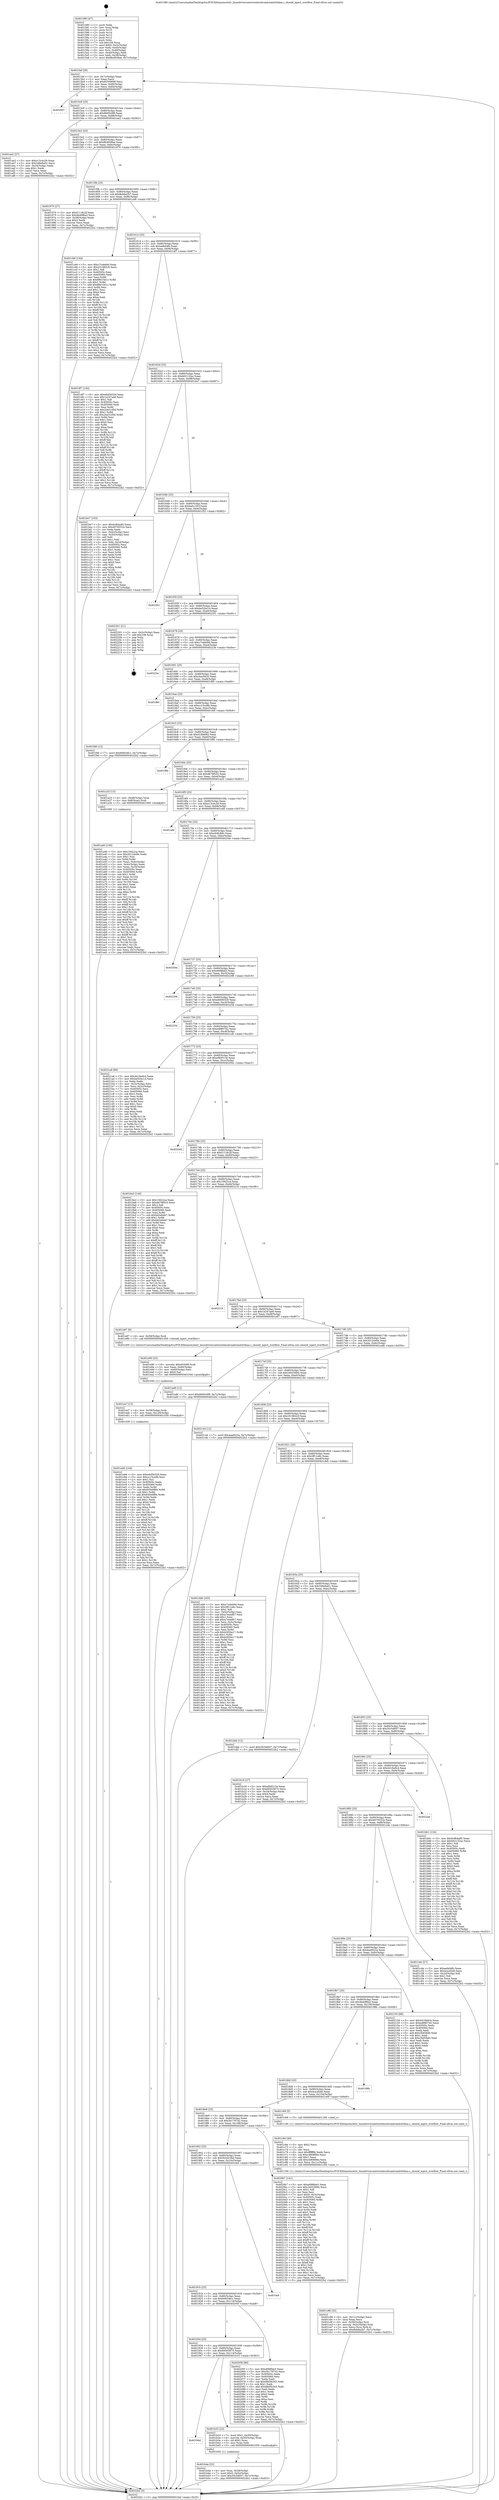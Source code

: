 digraph "0x401580" {
  label = "0x401580 (/mnt/c/Users/mathe/Desktop/tcc/POCII/binaries/extr_linuxdriversnetwirelessbroadcomb43dma.c_should_inject_overflow_Final-ollvm.out::main(0))"
  labelloc = "t"
  node[shape=record]

  Entry [label="",width=0.3,height=0.3,shape=circle,fillcolor=black,style=filled]
  "0x4015af" [label="{
     0x4015af [26]\l
     | [instrs]\l
     &nbsp;&nbsp;0x4015af \<+3\>: mov -0x7c(%rbp),%eax\l
     &nbsp;&nbsp;0x4015b2 \<+2\>: mov %eax,%ecx\l
     &nbsp;&nbsp;0x4015b4 \<+6\>: sub $0x8250909f,%ecx\l
     &nbsp;&nbsp;0x4015ba \<+3\>: mov %eax,-0x80(%rbp)\l
     &nbsp;&nbsp;0x4015bd \<+6\>: mov %ecx,-0x84(%rbp)\l
     &nbsp;&nbsp;0x4015c3 \<+6\>: je 0000000000402007 \<main+0xa87\>\l
  }"]
  "0x402007" [label="{
     0x402007\l
  }", style=dashed]
  "0x4015c9" [label="{
     0x4015c9 [25]\l
     | [instrs]\l
     &nbsp;&nbsp;0x4015c9 \<+5\>: jmp 00000000004015ce \<main+0x4e\>\l
     &nbsp;&nbsp;0x4015ce \<+3\>: mov -0x80(%rbp),%eax\l
     &nbsp;&nbsp;0x4015d1 \<+5\>: sub $0x8600c0f9,%eax\l
     &nbsp;&nbsp;0x4015d6 \<+6\>: mov %eax,-0x88(%rbp)\l
     &nbsp;&nbsp;0x4015dc \<+6\>: je 0000000000401ae2 \<main+0x562\>\l
  }"]
  Exit [label="",width=0.3,height=0.3,shape=circle,fillcolor=black,style=filled,peripheries=2]
  "0x401ae2" [label="{
     0x401ae2 [27]\l
     | [instrs]\l
     &nbsp;&nbsp;0x401ae2 \<+5\>: mov $0xe13c4c29,%eax\l
     &nbsp;&nbsp;0x401ae7 \<+5\>: mov $0x348e8a01,%ecx\l
     &nbsp;&nbsp;0x401aec \<+3\>: mov -0x34(%rbp),%edx\l
     &nbsp;&nbsp;0x401aef \<+3\>: cmp $0x1,%edx\l
     &nbsp;&nbsp;0x401af2 \<+3\>: cmovl %ecx,%eax\l
     &nbsp;&nbsp;0x401af5 \<+3\>: mov %eax,-0x7c(%rbp)\l
     &nbsp;&nbsp;0x401af8 \<+5\>: jmp 00000000004022b2 \<main+0xd32\>\l
  }"]
  "0x4015e2" [label="{
     0x4015e2 [25]\l
     | [instrs]\l
     &nbsp;&nbsp;0x4015e2 \<+5\>: jmp 00000000004015e7 \<main+0x67\>\l
     &nbsp;&nbsp;0x4015e7 \<+3\>: mov -0x80(%rbp),%eax\l
     &nbsp;&nbsp;0x4015ea \<+5\>: sub $0x8b4938ae,%eax\l
     &nbsp;&nbsp;0x4015ef \<+6\>: mov %eax,-0x8c(%rbp)\l
     &nbsp;&nbsp;0x4015f5 \<+6\>: je 0000000000401970 \<main+0x3f0\>\l
  }"]
  "0x401eb6" [label="{
     0x401eb6 [144]\l
     | [instrs]\l
     &nbsp;&nbsp;0x401eb6 \<+5\>: mov $0xe6d56329,%eax\l
     &nbsp;&nbsp;0x401ebb \<+5\>: mov $0xcc15ca9b,%esi\l
     &nbsp;&nbsp;0x401ec0 \<+2\>: mov $0x1,%cl\l
     &nbsp;&nbsp;0x401ec2 \<+7\>: mov 0x40505c,%edx\l
     &nbsp;&nbsp;0x401ec9 \<+8\>: mov 0x405060,%r8d\l
     &nbsp;&nbsp;0x401ed1 \<+3\>: mov %edx,%r9d\l
     &nbsp;&nbsp;0x401ed4 \<+7\>: sub $0x645e9f84,%r9d\l
     &nbsp;&nbsp;0x401edb \<+4\>: sub $0x1,%r9d\l
     &nbsp;&nbsp;0x401edf \<+7\>: add $0x645e9f84,%r9d\l
     &nbsp;&nbsp;0x401ee6 \<+4\>: imul %r9d,%edx\l
     &nbsp;&nbsp;0x401eea \<+3\>: and $0x1,%edx\l
     &nbsp;&nbsp;0x401eed \<+3\>: cmp $0x0,%edx\l
     &nbsp;&nbsp;0x401ef0 \<+4\>: sete %r10b\l
     &nbsp;&nbsp;0x401ef4 \<+4\>: cmp $0xa,%r8d\l
     &nbsp;&nbsp;0x401ef8 \<+4\>: setl %r11b\l
     &nbsp;&nbsp;0x401efc \<+3\>: mov %r10b,%bl\l
     &nbsp;&nbsp;0x401eff \<+3\>: xor $0xff,%bl\l
     &nbsp;&nbsp;0x401f02 \<+3\>: mov %r11b,%r14b\l
     &nbsp;&nbsp;0x401f05 \<+4\>: xor $0xff,%r14b\l
     &nbsp;&nbsp;0x401f09 \<+3\>: xor $0x0,%cl\l
     &nbsp;&nbsp;0x401f0c \<+3\>: mov %bl,%r15b\l
     &nbsp;&nbsp;0x401f0f \<+4\>: and $0x0,%r15b\l
     &nbsp;&nbsp;0x401f13 \<+3\>: and %cl,%r10b\l
     &nbsp;&nbsp;0x401f16 \<+3\>: mov %r14b,%r12b\l
     &nbsp;&nbsp;0x401f19 \<+4\>: and $0x0,%r12b\l
     &nbsp;&nbsp;0x401f1d \<+3\>: and %cl,%r11b\l
     &nbsp;&nbsp;0x401f20 \<+3\>: or %r10b,%r15b\l
     &nbsp;&nbsp;0x401f23 \<+3\>: or %r11b,%r12b\l
     &nbsp;&nbsp;0x401f26 \<+3\>: xor %r12b,%r15b\l
     &nbsp;&nbsp;0x401f29 \<+3\>: or %r14b,%bl\l
     &nbsp;&nbsp;0x401f2c \<+3\>: xor $0xff,%bl\l
     &nbsp;&nbsp;0x401f2f \<+3\>: or $0x0,%cl\l
     &nbsp;&nbsp;0x401f32 \<+2\>: and %cl,%bl\l
     &nbsp;&nbsp;0x401f34 \<+3\>: or %bl,%r15b\l
     &nbsp;&nbsp;0x401f37 \<+4\>: test $0x1,%r15b\l
     &nbsp;&nbsp;0x401f3b \<+3\>: cmovne %esi,%eax\l
     &nbsp;&nbsp;0x401f3e \<+3\>: mov %eax,-0x7c(%rbp)\l
     &nbsp;&nbsp;0x401f41 \<+5\>: jmp 00000000004022b2 \<main+0xd32\>\l
  }"]
  "0x401970" [label="{
     0x401970 [27]\l
     | [instrs]\l
     &nbsp;&nbsp;0x401970 \<+5\>: mov $0xf1118c2f,%eax\l
     &nbsp;&nbsp;0x401975 \<+5\>: mov $0x4b49f6a3,%ecx\l
     &nbsp;&nbsp;0x40197a \<+3\>: mov -0x38(%rbp),%edx\l
     &nbsp;&nbsp;0x40197d \<+3\>: cmp $0x2,%edx\l
     &nbsp;&nbsp;0x401980 \<+3\>: cmovne %ecx,%eax\l
     &nbsp;&nbsp;0x401983 \<+3\>: mov %eax,-0x7c(%rbp)\l
     &nbsp;&nbsp;0x401986 \<+5\>: jmp 00000000004022b2 \<main+0xd32\>\l
  }"]
  "0x4015fb" [label="{
     0x4015fb [25]\l
     | [instrs]\l
     &nbsp;&nbsp;0x4015fb \<+5\>: jmp 0000000000401600 \<main+0x80\>\l
     &nbsp;&nbsp;0x401600 \<+3\>: mov -0x80(%rbp),%eax\l
     &nbsp;&nbsp;0x401603 \<+5\>: sub $0x8eb8a2b7,%eax\l
     &nbsp;&nbsp;0x401608 \<+6\>: mov %eax,-0x90(%rbp)\l
     &nbsp;&nbsp;0x40160e \<+6\>: je 0000000000401cb6 \<main+0x736\>\l
  }"]
  "0x4022b2" [label="{
     0x4022b2 [5]\l
     | [instrs]\l
     &nbsp;&nbsp;0x4022b2 \<+5\>: jmp 00000000004015af \<main+0x2f\>\l
  }"]
  "0x401580" [label="{
     0x401580 [47]\l
     | [instrs]\l
     &nbsp;&nbsp;0x401580 \<+1\>: push %rbp\l
     &nbsp;&nbsp;0x401581 \<+3\>: mov %rsp,%rbp\l
     &nbsp;&nbsp;0x401584 \<+2\>: push %r15\l
     &nbsp;&nbsp;0x401586 \<+2\>: push %r14\l
     &nbsp;&nbsp;0x401588 \<+2\>: push %r13\l
     &nbsp;&nbsp;0x40158a \<+2\>: push %r12\l
     &nbsp;&nbsp;0x40158c \<+1\>: push %rbx\l
     &nbsp;&nbsp;0x40158d \<+7\>: sub $0x108,%rsp\l
     &nbsp;&nbsp;0x401594 \<+7\>: movl $0x0,-0x3c(%rbp)\l
     &nbsp;&nbsp;0x40159b \<+3\>: mov %edi,-0x40(%rbp)\l
     &nbsp;&nbsp;0x40159e \<+4\>: mov %rsi,-0x48(%rbp)\l
     &nbsp;&nbsp;0x4015a2 \<+3\>: mov -0x40(%rbp),%edi\l
     &nbsp;&nbsp;0x4015a5 \<+3\>: mov %edi,-0x38(%rbp)\l
     &nbsp;&nbsp;0x4015a8 \<+7\>: movl $0x8b4938ae,-0x7c(%rbp)\l
  }"]
  "0x401ea7" [label="{
     0x401ea7 [15]\l
     | [instrs]\l
     &nbsp;&nbsp;0x401ea7 \<+4\>: mov -0x58(%rbp),%rdi\l
     &nbsp;&nbsp;0x401eab \<+6\>: mov %eax,-0x120(%rbp)\l
     &nbsp;&nbsp;0x401eb1 \<+5\>: call 0000000000401030 \<free@plt\>\l
     | [calls]\l
     &nbsp;&nbsp;0x401030 \{1\} (unknown)\l
  }"]
  "0x401cb6" [label="{
     0x401cb6 [144]\l
     | [instrs]\l
     &nbsp;&nbsp;0x401cb6 \<+5\>: mov $0xc7cdeb9d,%eax\l
     &nbsp;&nbsp;0x401cbb \<+5\>: mov $0x251982c0,%ecx\l
     &nbsp;&nbsp;0x401cc0 \<+2\>: mov $0x1,%dl\l
     &nbsp;&nbsp;0x401cc2 \<+7\>: mov 0x40505c,%esi\l
     &nbsp;&nbsp;0x401cc9 \<+7\>: mov 0x405060,%edi\l
     &nbsp;&nbsp;0x401cd0 \<+3\>: mov %esi,%r8d\l
     &nbsp;&nbsp;0x401cd3 \<+7\>: sub $0x88e10e1c,%r8d\l
     &nbsp;&nbsp;0x401cda \<+4\>: sub $0x1,%r8d\l
     &nbsp;&nbsp;0x401cde \<+7\>: add $0x88e10e1c,%r8d\l
     &nbsp;&nbsp;0x401ce5 \<+4\>: imul %r8d,%esi\l
     &nbsp;&nbsp;0x401ce9 \<+3\>: and $0x1,%esi\l
     &nbsp;&nbsp;0x401cec \<+3\>: cmp $0x0,%esi\l
     &nbsp;&nbsp;0x401cef \<+4\>: sete %r9b\l
     &nbsp;&nbsp;0x401cf3 \<+3\>: cmp $0xa,%edi\l
     &nbsp;&nbsp;0x401cf6 \<+4\>: setl %r10b\l
     &nbsp;&nbsp;0x401cfa \<+3\>: mov %r9b,%r11b\l
     &nbsp;&nbsp;0x401cfd \<+4\>: xor $0xff,%r11b\l
     &nbsp;&nbsp;0x401d01 \<+3\>: mov %r10b,%bl\l
     &nbsp;&nbsp;0x401d04 \<+3\>: xor $0xff,%bl\l
     &nbsp;&nbsp;0x401d07 \<+3\>: xor $0x0,%dl\l
     &nbsp;&nbsp;0x401d0a \<+3\>: mov %r11b,%r14b\l
     &nbsp;&nbsp;0x401d0d \<+4\>: and $0x0,%r14b\l
     &nbsp;&nbsp;0x401d11 \<+3\>: and %dl,%r9b\l
     &nbsp;&nbsp;0x401d14 \<+3\>: mov %bl,%r15b\l
     &nbsp;&nbsp;0x401d17 \<+4\>: and $0x0,%r15b\l
     &nbsp;&nbsp;0x401d1b \<+3\>: and %dl,%r10b\l
     &nbsp;&nbsp;0x401d1e \<+3\>: or %r9b,%r14b\l
     &nbsp;&nbsp;0x401d21 \<+3\>: or %r10b,%r15b\l
     &nbsp;&nbsp;0x401d24 \<+3\>: xor %r15b,%r14b\l
     &nbsp;&nbsp;0x401d27 \<+3\>: or %bl,%r11b\l
     &nbsp;&nbsp;0x401d2a \<+4\>: xor $0xff,%r11b\l
     &nbsp;&nbsp;0x401d2e \<+3\>: or $0x0,%dl\l
     &nbsp;&nbsp;0x401d31 \<+3\>: and %dl,%r11b\l
     &nbsp;&nbsp;0x401d34 \<+3\>: or %r11b,%r14b\l
     &nbsp;&nbsp;0x401d37 \<+4\>: test $0x1,%r14b\l
     &nbsp;&nbsp;0x401d3b \<+3\>: cmovne %ecx,%eax\l
     &nbsp;&nbsp;0x401d3e \<+3\>: mov %eax,-0x7c(%rbp)\l
     &nbsp;&nbsp;0x401d41 \<+5\>: jmp 00000000004022b2 \<main+0xd32\>\l
  }"]
  "0x401614" [label="{
     0x401614 [25]\l
     | [instrs]\l
     &nbsp;&nbsp;0x401614 \<+5\>: jmp 0000000000401619 \<main+0x99\>\l
     &nbsp;&nbsp;0x401619 \<+3\>: mov -0x80(%rbp),%eax\l
     &nbsp;&nbsp;0x40161c \<+5\>: sub $0xaefe0dfc,%eax\l
     &nbsp;&nbsp;0x401621 \<+6\>: mov %eax,-0x94(%rbp)\l
     &nbsp;&nbsp;0x401627 \<+6\>: je 0000000000401df7 \<main+0x877\>\l
  }"]
  "0x401e90" [label="{
     0x401e90 [23]\l
     | [instrs]\l
     &nbsp;&nbsp;0x401e90 \<+10\>: movabs $0x4030d6,%rdi\l
     &nbsp;&nbsp;0x401e9a \<+3\>: mov %eax,-0x60(%rbp)\l
     &nbsp;&nbsp;0x401e9d \<+3\>: mov -0x60(%rbp),%esi\l
     &nbsp;&nbsp;0x401ea0 \<+2\>: mov $0x0,%al\l
     &nbsp;&nbsp;0x401ea2 \<+5\>: call 0000000000401040 \<printf@plt\>\l
     | [calls]\l
     &nbsp;&nbsp;0x401040 \{1\} (unknown)\l
  }"]
  "0x401df7" [label="{
     0x401df7 [144]\l
     | [instrs]\l
     &nbsp;&nbsp;0x401df7 \<+5\>: mov $0xe6d56329,%eax\l
     &nbsp;&nbsp;0x401dfc \<+5\>: mov $0x1a247ae8,%ecx\l
     &nbsp;&nbsp;0x401e01 \<+2\>: mov $0x1,%dl\l
     &nbsp;&nbsp;0x401e03 \<+7\>: mov 0x40505c,%esi\l
     &nbsp;&nbsp;0x401e0a \<+7\>: mov 0x405060,%edi\l
     &nbsp;&nbsp;0x401e11 \<+3\>: mov %esi,%r8d\l
     &nbsp;&nbsp;0x401e14 \<+7\>: sub $0x2ea31d5d,%r8d\l
     &nbsp;&nbsp;0x401e1b \<+4\>: sub $0x1,%r8d\l
     &nbsp;&nbsp;0x401e1f \<+7\>: add $0x2ea31d5d,%r8d\l
     &nbsp;&nbsp;0x401e26 \<+4\>: imul %r8d,%esi\l
     &nbsp;&nbsp;0x401e2a \<+3\>: and $0x1,%esi\l
     &nbsp;&nbsp;0x401e2d \<+3\>: cmp $0x0,%esi\l
     &nbsp;&nbsp;0x401e30 \<+4\>: sete %r9b\l
     &nbsp;&nbsp;0x401e34 \<+3\>: cmp $0xa,%edi\l
     &nbsp;&nbsp;0x401e37 \<+4\>: setl %r10b\l
     &nbsp;&nbsp;0x401e3b \<+3\>: mov %r9b,%r11b\l
     &nbsp;&nbsp;0x401e3e \<+4\>: xor $0xff,%r11b\l
     &nbsp;&nbsp;0x401e42 \<+3\>: mov %r10b,%bl\l
     &nbsp;&nbsp;0x401e45 \<+3\>: xor $0xff,%bl\l
     &nbsp;&nbsp;0x401e48 \<+3\>: xor $0x1,%dl\l
     &nbsp;&nbsp;0x401e4b \<+3\>: mov %r11b,%r14b\l
     &nbsp;&nbsp;0x401e4e \<+4\>: and $0xff,%r14b\l
     &nbsp;&nbsp;0x401e52 \<+3\>: and %dl,%r9b\l
     &nbsp;&nbsp;0x401e55 \<+3\>: mov %bl,%r15b\l
     &nbsp;&nbsp;0x401e58 \<+4\>: and $0xff,%r15b\l
     &nbsp;&nbsp;0x401e5c \<+3\>: and %dl,%r10b\l
     &nbsp;&nbsp;0x401e5f \<+3\>: or %r9b,%r14b\l
     &nbsp;&nbsp;0x401e62 \<+3\>: or %r10b,%r15b\l
     &nbsp;&nbsp;0x401e65 \<+3\>: xor %r15b,%r14b\l
     &nbsp;&nbsp;0x401e68 \<+3\>: or %bl,%r11b\l
     &nbsp;&nbsp;0x401e6b \<+4\>: xor $0xff,%r11b\l
     &nbsp;&nbsp;0x401e6f \<+3\>: or $0x1,%dl\l
     &nbsp;&nbsp;0x401e72 \<+3\>: and %dl,%r11b\l
     &nbsp;&nbsp;0x401e75 \<+3\>: or %r11b,%r14b\l
     &nbsp;&nbsp;0x401e78 \<+4\>: test $0x1,%r14b\l
     &nbsp;&nbsp;0x401e7c \<+3\>: cmovne %ecx,%eax\l
     &nbsp;&nbsp;0x401e7f \<+3\>: mov %eax,-0x7c(%rbp)\l
     &nbsp;&nbsp;0x401e82 \<+5\>: jmp 00000000004022b2 \<main+0xd32\>\l
  }"]
  "0x40162d" [label="{
     0x40162d [25]\l
     | [instrs]\l
     &nbsp;&nbsp;0x40162d \<+5\>: jmp 0000000000401632 \<main+0xb2\>\l
     &nbsp;&nbsp;0x401632 \<+3\>: mov -0x80(%rbp),%eax\l
     &nbsp;&nbsp;0x401635 \<+5\>: sub $0xb62132ac,%eax\l
     &nbsp;&nbsp;0x40163a \<+6\>: mov %eax,-0x98(%rbp)\l
     &nbsp;&nbsp;0x401640 \<+6\>: je 0000000000401be7 \<main+0x667\>\l
  }"]
  "0x401c96" [label="{
     0x401c96 [32]\l
     | [instrs]\l
     &nbsp;&nbsp;0x401c96 \<+6\>: mov -0x11c(%rbp),%ecx\l
     &nbsp;&nbsp;0x401c9c \<+3\>: imul %eax,%ecx\l
     &nbsp;&nbsp;0x401c9f \<+4\>: mov -0x58(%rbp),%rsi\l
     &nbsp;&nbsp;0x401ca3 \<+4\>: movslq -0x5c(%rbp),%rdi\l
     &nbsp;&nbsp;0x401ca7 \<+3\>: mov %ecx,(%rsi,%rdi,4)\l
     &nbsp;&nbsp;0x401caa \<+7\>: movl $0x8eb8a2b7,-0x7c(%rbp)\l
     &nbsp;&nbsp;0x401cb1 \<+5\>: jmp 00000000004022b2 \<main+0xd32\>\l
  }"]
  "0x401be7" [label="{
     0x401be7 [103]\l
     | [instrs]\l
     &nbsp;&nbsp;0x401be7 \<+5\>: mov $0x6cf64a85,%eax\l
     &nbsp;&nbsp;0x401bec \<+5\>: mov $0x4670031b,%ecx\l
     &nbsp;&nbsp;0x401bf1 \<+2\>: xor %edx,%edx\l
     &nbsp;&nbsp;0x401bf3 \<+3\>: mov -0x5c(%rbp),%esi\l
     &nbsp;&nbsp;0x401bf6 \<+3\>: cmp -0x50(%rbp),%esi\l
     &nbsp;&nbsp;0x401bf9 \<+4\>: setl %dil\l
     &nbsp;&nbsp;0x401bfd \<+4\>: and $0x1,%dil\l
     &nbsp;&nbsp;0x401c01 \<+4\>: mov %dil,-0x2d(%rbp)\l
     &nbsp;&nbsp;0x401c05 \<+7\>: mov 0x40505c,%esi\l
     &nbsp;&nbsp;0x401c0c \<+8\>: mov 0x405060,%r8d\l
     &nbsp;&nbsp;0x401c14 \<+3\>: sub $0x1,%edx\l
     &nbsp;&nbsp;0x401c17 \<+3\>: mov %esi,%r9d\l
     &nbsp;&nbsp;0x401c1a \<+3\>: add %edx,%r9d\l
     &nbsp;&nbsp;0x401c1d \<+4\>: imul %r9d,%esi\l
     &nbsp;&nbsp;0x401c21 \<+3\>: and $0x1,%esi\l
     &nbsp;&nbsp;0x401c24 \<+3\>: cmp $0x0,%esi\l
     &nbsp;&nbsp;0x401c27 \<+4\>: sete %dil\l
     &nbsp;&nbsp;0x401c2b \<+4\>: cmp $0xa,%r8d\l
     &nbsp;&nbsp;0x401c2f \<+4\>: setl %r10b\l
     &nbsp;&nbsp;0x401c33 \<+3\>: mov %dil,%r11b\l
     &nbsp;&nbsp;0x401c36 \<+3\>: and %r10b,%r11b\l
     &nbsp;&nbsp;0x401c39 \<+3\>: xor %r10b,%dil\l
     &nbsp;&nbsp;0x401c3c \<+3\>: or %dil,%r11b\l
     &nbsp;&nbsp;0x401c3f \<+4\>: test $0x1,%r11b\l
     &nbsp;&nbsp;0x401c43 \<+3\>: cmovne %ecx,%eax\l
     &nbsp;&nbsp;0x401c46 \<+3\>: mov %eax,-0x7c(%rbp)\l
     &nbsp;&nbsp;0x401c49 \<+5\>: jmp 00000000004022b2 \<main+0xd32\>\l
  }"]
  "0x401646" [label="{
     0x401646 [25]\l
     | [instrs]\l
     &nbsp;&nbsp;0x401646 \<+5\>: jmp 000000000040164b \<main+0xcb\>\l
     &nbsp;&nbsp;0x40164b \<+3\>: mov -0x80(%rbp),%eax\l
     &nbsp;&nbsp;0x40164e \<+5\>: sub $0xba0c191f,%eax\l
     &nbsp;&nbsp;0x401653 \<+6\>: mov %eax,-0x9c(%rbp)\l
     &nbsp;&nbsp;0x401659 \<+6\>: je 0000000000401f52 \<main+0x9d2\>\l
  }"]
  "0x401c6e" [label="{
     0x401c6e [40]\l
     | [instrs]\l
     &nbsp;&nbsp;0x401c6e \<+5\>: mov $0x2,%ecx\l
     &nbsp;&nbsp;0x401c73 \<+1\>: cltd\l
     &nbsp;&nbsp;0x401c74 \<+2\>: idiv %ecx\l
     &nbsp;&nbsp;0x401c76 \<+6\>: imul $0xfffffffe,%edx,%ecx\l
     &nbsp;&nbsp;0x401c7c \<+6\>: sub $0xc480866e,%ecx\l
     &nbsp;&nbsp;0x401c82 \<+3\>: add $0x1,%ecx\l
     &nbsp;&nbsp;0x401c85 \<+6\>: add $0xc480866e,%ecx\l
     &nbsp;&nbsp;0x401c8b \<+6\>: mov %ecx,-0x11c(%rbp)\l
     &nbsp;&nbsp;0x401c91 \<+5\>: call 0000000000401160 \<next_i\>\l
     | [calls]\l
     &nbsp;&nbsp;0x401160 \{1\} (/mnt/c/Users/mathe/Desktop/tcc/POCII/binaries/extr_linuxdriversnetwirelessbroadcomb43dma.c_should_inject_overflow_Final-ollvm.out::next_i)\l
  }"]
  "0x401f52" [label="{
     0x401f52\l
  }", style=dashed]
  "0x40165f" [label="{
     0x40165f [25]\l
     | [instrs]\l
     &nbsp;&nbsp;0x40165f \<+5\>: jmp 0000000000401664 \<main+0xe4\>\l
     &nbsp;&nbsp;0x401664 \<+3\>: mov -0x80(%rbp),%eax\l
     &nbsp;&nbsp;0x401667 \<+5\>: sub $0xbe52bc14,%eax\l
     &nbsp;&nbsp;0x40166c \<+6\>: mov %eax,-0xa0(%rbp)\l
     &nbsp;&nbsp;0x401672 \<+6\>: je 0000000000402201 \<main+0xc81\>\l
  }"]
  "0x401b4a" [label="{
     0x401b4a [23]\l
     | [instrs]\l
     &nbsp;&nbsp;0x401b4a \<+4\>: mov %rax,-0x58(%rbp)\l
     &nbsp;&nbsp;0x401b4e \<+7\>: movl $0x0,-0x5c(%rbp)\l
     &nbsp;&nbsp;0x401b55 \<+7\>: movl $0x35c5d007,-0x7c(%rbp)\l
     &nbsp;&nbsp;0x401b5c \<+5\>: jmp 00000000004022b2 \<main+0xd32\>\l
  }"]
  "0x402201" [label="{
     0x402201 [21]\l
     | [instrs]\l
     &nbsp;&nbsp;0x402201 \<+3\>: mov -0x2c(%rbp),%eax\l
     &nbsp;&nbsp;0x402204 \<+7\>: add $0x108,%rsp\l
     &nbsp;&nbsp;0x40220b \<+1\>: pop %rbx\l
     &nbsp;&nbsp;0x40220c \<+2\>: pop %r12\l
     &nbsp;&nbsp;0x40220e \<+2\>: pop %r13\l
     &nbsp;&nbsp;0x402210 \<+2\>: pop %r14\l
     &nbsp;&nbsp;0x402212 \<+2\>: pop %r15\l
     &nbsp;&nbsp;0x402214 \<+1\>: pop %rbp\l
     &nbsp;&nbsp;0x402215 \<+1\>: ret\l
  }"]
  "0x401678" [label="{
     0x401678 [25]\l
     | [instrs]\l
     &nbsp;&nbsp;0x401678 \<+5\>: jmp 000000000040167d \<main+0xfd\>\l
     &nbsp;&nbsp;0x40167d \<+3\>: mov -0x80(%rbp),%eax\l
     &nbsp;&nbsp;0x401680 \<+5\>: sub $0xc7cdeb9d,%eax\l
     &nbsp;&nbsp;0x401685 \<+6\>: mov %eax,-0xa4(%rbp)\l
     &nbsp;&nbsp;0x40168b \<+6\>: je 000000000040223e \<main+0xcbe\>\l
  }"]
  "0x40194d" [label="{
     0x40194d\l
  }", style=dashed]
  "0x40223e" [label="{
     0x40223e\l
  }", style=dashed]
  "0x401691" [label="{
     0x401691 [25]\l
     | [instrs]\l
     &nbsp;&nbsp;0x401691 \<+5\>: jmp 0000000000401696 \<main+0x116\>\l
     &nbsp;&nbsp;0x401696 \<+3\>: mov -0x80(%rbp),%eax\l
     &nbsp;&nbsp;0x401699 \<+5\>: sub $0xcbec9433,%eax\l
     &nbsp;&nbsp;0x40169e \<+6\>: mov %eax,-0xa8(%rbp)\l
     &nbsp;&nbsp;0x4016a4 \<+6\>: je 0000000000401f80 \<main+0xa00\>\l
  }"]
  "0x401b33" [label="{
     0x401b33 [23]\l
     | [instrs]\l
     &nbsp;&nbsp;0x401b33 \<+7\>: movl $0x1,-0x50(%rbp)\l
     &nbsp;&nbsp;0x401b3a \<+4\>: movslq -0x50(%rbp),%rax\l
     &nbsp;&nbsp;0x401b3e \<+4\>: shl $0x2,%rax\l
     &nbsp;&nbsp;0x401b42 \<+3\>: mov %rax,%rdi\l
     &nbsp;&nbsp;0x401b45 \<+5\>: call 0000000000401050 \<malloc@plt\>\l
     | [calls]\l
     &nbsp;&nbsp;0x401050 \{1\} (unknown)\l
  }"]
  "0x401f80" [label="{
     0x401f80\l
  }", style=dashed]
  "0x4016aa" [label="{
     0x4016aa [25]\l
     | [instrs]\l
     &nbsp;&nbsp;0x4016aa \<+5\>: jmp 00000000004016af \<main+0x12f\>\l
     &nbsp;&nbsp;0x4016af \<+3\>: mov -0x80(%rbp),%eax\l
     &nbsp;&nbsp;0x4016b2 \<+5\>: sub $0xcc15ca9b,%eax\l
     &nbsp;&nbsp;0x4016b7 \<+6\>: mov %eax,-0xac(%rbp)\l
     &nbsp;&nbsp;0x4016bd \<+6\>: je 0000000000401f46 \<main+0x9c6\>\l
  }"]
  "0x401934" [label="{
     0x401934 [25]\l
     | [instrs]\l
     &nbsp;&nbsp;0x401934 \<+5\>: jmp 0000000000401939 \<main+0x3b9\>\l
     &nbsp;&nbsp;0x401939 \<+3\>: mov -0x80(%rbp),%eax\l
     &nbsp;&nbsp;0x40193c \<+5\>: sub $0x66503875,%eax\l
     &nbsp;&nbsp;0x401941 \<+6\>: mov %eax,-0x114(%rbp)\l
     &nbsp;&nbsp;0x401947 \<+6\>: je 0000000000401b33 \<main+0x5b3\>\l
  }"]
  "0x401f46" [label="{
     0x401f46 [12]\l
     | [instrs]\l
     &nbsp;&nbsp;0x401f46 \<+7\>: movl $0x60654fc1,-0x7c(%rbp)\l
     &nbsp;&nbsp;0x401f4d \<+5\>: jmp 00000000004022b2 \<main+0xd32\>\l
  }"]
  "0x4016c3" [label="{
     0x4016c3 [25]\l
     | [instrs]\l
     &nbsp;&nbsp;0x4016c3 \<+5\>: jmp 00000000004016c8 \<main+0x148\>\l
     &nbsp;&nbsp;0x4016c8 \<+3\>: mov -0x80(%rbp),%eax\l
     &nbsp;&nbsp;0x4016cb \<+5\>: sub $0xd18fe662,%eax\l
     &nbsp;&nbsp;0x4016d0 \<+6\>: mov %eax,-0xb0(%rbp)\l
     &nbsp;&nbsp;0x4016d6 \<+6\>: je 0000000000401f9b \<main+0xa1b\>\l
  }"]
  "0x40205f" [label="{
     0x40205f [88]\l
     | [instrs]\l
     &nbsp;&nbsp;0x40205f \<+5\>: mov $0xe698fab3,%eax\l
     &nbsp;&nbsp;0x402064 \<+5\>: mov $0x5b178742,%ecx\l
     &nbsp;&nbsp;0x402069 \<+7\>: mov 0x40505c,%edx\l
     &nbsp;&nbsp;0x402070 \<+7\>: mov 0x405060,%esi\l
     &nbsp;&nbsp;0x402077 \<+2\>: mov %edx,%edi\l
     &nbsp;&nbsp;0x402079 \<+6\>: sub $0xd8d5b343,%edi\l
     &nbsp;&nbsp;0x40207f \<+3\>: sub $0x1,%edi\l
     &nbsp;&nbsp;0x402082 \<+6\>: add $0xd8d5b343,%edi\l
     &nbsp;&nbsp;0x402088 \<+3\>: imul %edi,%edx\l
     &nbsp;&nbsp;0x40208b \<+3\>: and $0x1,%edx\l
     &nbsp;&nbsp;0x40208e \<+3\>: cmp $0x0,%edx\l
     &nbsp;&nbsp;0x402091 \<+4\>: sete %r8b\l
     &nbsp;&nbsp;0x402095 \<+3\>: cmp $0xa,%esi\l
     &nbsp;&nbsp;0x402098 \<+4\>: setl %r9b\l
     &nbsp;&nbsp;0x40209c \<+3\>: mov %r8b,%r10b\l
     &nbsp;&nbsp;0x40209f \<+3\>: and %r9b,%r10b\l
     &nbsp;&nbsp;0x4020a2 \<+3\>: xor %r9b,%r8b\l
     &nbsp;&nbsp;0x4020a5 \<+3\>: or %r8b,%r10b\l
     &nbsp;&nbsp;0x4020a8 \<+4\>: test $0x1,%r10b\l
     &nbsp;&nbsp;0x4020ac \<+3\>: cmovne %ecx,%eax\l
     &nbsp;&nbsp;0x4020af \<+3\>: mov %eax,-0x7c(%rbp)\l
     &nbsp;&nbsp;0x4020b2 \<+5\>: jmp 00000000004022b2 \<main+0xd32\>\l
  }"]
  "0x401f9b" [label="{
     0x401f9b\l
  }", style=dashed]
  "0x4016dc" [label="{
     0x4016dc [25]\l
     | [instrs]\l
     &nbsp;&nbsp;0x4016dc \<+5\>: jmp 00000000004016e1 \<main+0x161\>\l
     &nbsp;&nbsp;0x4016e1 \<+3\>: mov -0x80(%rbp),%eax\l
     &nbsp;&nbsp;0x4016e4 \<+5\>: sub $0xd679f533,%eax\l
     &nbsp;&nbsp;0x4016e9 \<+6\>: mov %eax,-0xb4(%rbp)\l
     &nbsp;&nbsp;0x4016ef \<+6\>: je 0000000000401a33 \<main+0x4b3\>\l
  }"]
  "0x40191b" [label="{
     0x40191b [25]\l
     | [instrs]\l
     &nbsp;&nbsp;0x40191b \<+5\>: jmp 0000000000401920 \<main+0x3a0\>\l
     &nbsp;&nbsp;0x401920 \<+3\>: mov -0x80(%rbp),%eax\l
     &nbsp;&nbsp;0x401923 \<+5\>: sub $0x60654fc1,%eax\l
     &nbsp;&nbsp;0x401928 \<+6\>: mov %eax,-0x110(%rbp)\l
     &nbsp;&nbsp;0x40192e \<+6\>: je 000000000040205f \<main+0xadf\>\l
  }"]
  "0x401a33" [label="{
     0x401a33 [13]\l
     | [instrs]\l
     &nbsp;&nbsp;0x401a33 \<+4\>: mov -0x48(%rbp),%rax\l
     &nbsp;&nbsp;0x401a37 \<+4\>: mov 0x8(%rax),%rdi\l
     &nbsp;&nbsp;0x401a3b \<+5\>: call 0000000000401060 \<atoi@plt\>\l
     | [calls]\l
     &nbsp;&nbsp;0x401060 \{1\} (unknown)\l
  }"]
  "0x4016f5" [label="{
     0x4016f5 [25]\l
     | [instrs]\l
     &nbsp;&nbsp;0x4016f5 \<+5\>: jmp 00000000004016fa \<main+0x17a\>\l
     &nbsp;&nbsp;0x4016fa \<+3\>: mov -0x80(%rbp),%eax\l
     &nbsp;&nbsp;0x4016fd \<+5\>: sub $0xe13c4c29,%eax\l
     &nbsp;&nbsp;0x401702 \<+6\>: mov %eax,-0xb8(%rbp)\l
     &nbsp;&nbsp;0x401708 \<+6\>: je 0000000000401afd \<main+0x57d\>\l
  }"]
  "0x401fe8" [label="{
     0x401fe8\l
  }", style=dashed]
  "0x401afd" [label="{
     0x401afd\l
  }", style=dashed]
  "0x40170e" [label="{
     0x40170e [25]\l
     | [instrs]\l
     &nbsp;&nbsp;0x40170e \<+5\>: jmp 0000000000401713 \<main+0x193\>\l
     &nbsp;&nbsp;0x401713 \<+3\>: mov -0x80(%rbp),%eax\l
     &nbsp;&nbsp;0x401716 \<+5\>: sub $0xe64fc8dc,%eax\l
     &nbsp;&nbsp;0x40171b \<+6\>: mov %eax,-0xbc(%rbp)\l
     &nbsp;&nbsp;0x401721 \<+6\>: je 000000000040204e \<main+0xace\>\l
  }"]
  "0x401902" [label="{
     0x401902 [25]\l
     | [instrs]\l
     &nbsp;&nbsp;0x401902 \<+5\>: jmp 0000000000401907 \<main+0x387\>\l
     &nbsp;&nbsp;0x401907 \<+3\>: mov -0x80(%rbp),%eax\l
     &nbsp;&nbsp;0x40190a \<+5\>: sub $0x5b3d236d,%eax\l
     &nbsp;&nbsp;0x40190f \<+6\>: mov %eax,-0x10c(%rbp)\l
     &nbsp;&nbsp;0x401915 \<+6\>: je 0000000000401fe8 \<main+0xa68\>\l
  }"]
  "0x40204e" [label="{
     0x40204e\l
  }", style=dashed]
  "0x401727" [label="{
     0x401727 [25]\l
     | [instrs]\l
     &nbsp;&nbsp;0x401727 \<+5\>: jmp 000000000040172c \<main+0x1ac\>\l
     &nbsp;&nbsp;0x40172c \<+3\>: mov -0x80(%rbp),%eax\l
     &nbsp;&nbsp;0x40172f \<+5\>: sub $0xe698fab3,%eax\l
     &nbsp;&nbsp;0x401734 \<+6\>: mov %eax,-0xc0(%rbp)\l
     &nbsp;&nbsp;0x40173a \<+6\>: je 0000000000402298 \<main+0xd18\>\l
  }"]
  "0x4020b7" [label="{
     0x4020b7 [141]\l
     | [instrs]\l
     &nbsp;&nbsp;0x4020b7 \<+5\>: mov $0xe698fab3,%eax\l
     &nbsp;&nbsp;0x4020bc \<+5\>: mov $0x24025694,%ecx\l
     &nbsp;&nbsp;0x4020c1 \<+2\>: mov $0x1,%dl\l
     &nbsp;&nbsp;0x4020c3 \<+2\>: xor %esi,%esi\l
     &nbsp;&nbsp;0x4020c5 \<+7\>: movl $0x0,-0x3c(%rbp)\l
     &nbsp;&nbsp;0x4020cc \<+7\>: mov 0x40505c,%edi\l
     &nbsp;&nbsp;0x4020d3 \<+8\>: mov 0x405060,%r8d\l
     &nbsp;&nbsp;0x4020db \<+3\>: sub $0x1,%esi\l
     &nbsp;&nbsp;0x4020de \<+3\>: mov %edi,%r9d\l
     &nbsp;&nbsp;0x4020e1 \<+3\>: add %esi,%r9d\l
     &nbsp;&nbsp;0x4020e4 \<+4\>: imul %r9d,%edi\l
     &nbsp;&nbsp;0x4020e8 \<+3\>: and $0x1,%edi\l
     &nbsp;&nbsp;0x4020eb \<+3\>: cmp $0x0,%edi\l
     &nbsp;&nbsp;0x4020ee \<+4\>: sete %r10b\l
     &nbsp;&nbsp;0x4020f2 \<+4\>: cmp $0xa,%r8d\l
     &nbsp;&nbsp;0x4020f6 \<+4\>: setl %r11b\l
     &nbsp;&nbsp;0x4020fa \<+3\>: mov %r10b,%bl\l
     &nbsp;&nbsp;0x4020fd \<+3\>: xor $0xff,%bl\l
     &nbsp;&nbsp;0x402100 \<+3\>: mov %r11b,%r14b\l
     &nbsp;&nbsp;0x402103 \<+4\>: xor $0xff,%r14b\l
     &nbsp;&nbsp;0x402107 \<+3\>: xor $0x1,%dl\l
     &nbsp;&nbsp;0x40210a \<+3\>: mov %bl,%r15b\l
     &nbsp;&nbsp;0x40210d \<+4\>: and $0xff,%r15b\l
     &nbsp;&nbsp;0x402111 \<+3\>: and %dl,%r10b\l
     &nbsp;&nbsp;0x402114 \<+3\>: mov %r14b,%r12b\l
     &nbsp;&nbsp;0x402117 \<+4\>: and $0xff,%r12b\l
     &nbsp;&nbsp;0x40211b \<+3\>: and %dl,%r11b\l
     &nbsp;&nbsp;0x40211e \<+3\>: or %r10b,%r15b\l
     &nbsp;&nbsp;0x402121 \<+3\>: or %r11b,%r12b\l
     &nbsp;&nbsp;0x402124 \<+3\>: xor %r12b,%r15b\l
     &nbsp;&nbsp;0x402127 \<+3\>: or %r14b,%bl\l
     &nbsp;&nbsp;0x40212a \<+3\>: xor $0xff,%bl\l
     &nbsp;&nbsp;0x40212d \<+3\>: or $0x1,%dl\l
     &nbsp;&nbsp;0x402130 \<+2\>: and %dl,%bl\l
     &nbsp;&nbsp;0x402132 \<+3\>: or %bl,%r15b\l
     &nbsp;&nbsp;0x402135 \<+4\>: test $0x1,%r15b\l
     &nbsp;&nbsp;0x402139 \<+3\>: cmovne %ecx,%eax\l
     &nbsp;&nbsp;0x40213c \<+3\>: mov %eax,-0x7c(%rbp)\l
     &nbsp;&nbsp;0x40213f \<+5\>: jmp 00000000004022b2 \<main+0xd32\>\l
  }"]
  "0x402298" [label="{
     0x402298\l
  }", style=dashed]
  "0x401740" [label="{
     0x401740 [25]\l
     | [instrs]\l
     &nbsp;&nbsp;0x401740 \<+5\>: jmp 0000000000401745 \<main+0x1c5\>\l
     &nbsp;&nbsp;0x401745 \<+3\>: mov -0x80(%rbp),%eax\l
     &nbsp;&nbsp;0x401748 \<+5\>: sub $0xe6d56329,%eax\l
     &nbsp;&nbsp;0x40174d \<+6\>: mov %eax,-0xc4(%rbp)\l
     &nbsp;&nbsp;0x401753 \<+6\>: je 000000000040225d \<main+0xcdd\>\l
  }"]
  "0x4018e9" [label="{
     0x4018e9 [25]\l
     | [instrs]\l
     &nbsp;&nbsp;0x4018e9 \<+5\>: jmp 00000000004018ee \<main+0x36e\>\l
     &nbsp;&nbsp;0x4018ee \<+3\>: mov -0x80(%rbp),%eax\l
     &nbsp;&nbsp;0x4018f1 \<+5\>: sub $0x5b178742,%eax\l
     &nbsp;&nbsp;0x4018f6 \<+6\>: mov %eax,-0x108(%rbp)\l
     &nbsp;&nbsp;0x4018fc \<+6\>: je 00000000004020b7 \<main+0xb37\>\l
  }"]
  "0x40225d" [label="{
     0x40225d\l
  }", style=dashed]
  "0x401759" [label="{
     0x401759 [25]\l
     | [instrs]\l
     &nbsp;&nbsp;0x401759 \<+5\>: jmp 000000000040175e \<main+0x1de\>\l
     &nbsp;&nbsp;0x40175e \<+3\>: mov -0x80(%rbp),%eax\l
     &nbsp;&nbsp;0x401761 \<+5\>: sub $0xed9807d2,%eax\l
     &nbsp;&nbsp;0x401766 \<+6\>: mov %eax,-0xc8(%rbp)\l
     &nbsp;&nbsp;0x40176c \<+6\>: je 00000000004021a8 \<main+0xc28\>\l
  }"]
  "0x401c69" [label="{
     0x401c69 [5]\l
     | [instrs]\l
     &nbsp;&nbsp;0x401c69 \<+5\>: call 0000000000401160 \<next_i\>\l
     | [calls]\l
     &nbsp;&nbsp;0x401160 \{1\} (/mnt/c/Users/mathe/Desktop/tcc/POCII/binaries/extr_linuxdriversnetwirelessbroadcomb43dma.c_should_inject_overflow_Final-ollvm.out::next_i)\l
  }"]
  "0x4021a8" [label="{
     0x4021a8 [89]\l
     | [instrs]\l
     &nbsp;&nbsp;0x4021a8 \<+5\>: mov $0x4418a9c4,%eax\l
     &nbsp;&nbsp;0x4021ad \<+5\>: mov $0xbe52bc14,%ecx\l
     &nbsp;&nbsp;0x4021b2 \<+2\>: xor %edx,%edx\l
     &nbsp;&nbsp;0x4021b4 \<+3\>: mov -0x3c(%rbp),%esi\l
     &nbsp;&nbsp;0x4021b7 \<+3\>: mov %esi,-0x2c(%rbp)\l
     &nbsp;&nbsp;0x4021ba \<+7\>: mov 0x40505c,%esi\l
     &nbsp;&nbsp;0x4021c1 \<+7\>: mov 0x405060,%edi\l
     &nbsp;&nbsp;0x4021c8 \<+3\>: sub $0x1,%edx\l
     &nbsp;&nbsp;0x4021cb \<+3\>: mov %esi,%r8d\l
     &nbsp;&nbsp;0x4021ce \<+3\>: add %edx,%r8d\l
     &nbsp;&nbsp;0x4021d1 \<+4\>: imul %r8d,%esi\l
     &nbsp;&nbsp;0x4021d5 \<+3\>: and $0x1,%esi\l
     &nbsp;&nbsp;0x4021d8 \<+3\>: cmp $0x0,%esi\l
     &nbsp;&nbsp;0x4021db \<+4\>: sete %r9b\l
     &nbsp;&nbsp;0x4021df \<+3\>: cmp $0xa,%edi\l
     &nbsp;&nbsp;0x4021e2 \<+4\>: setl %r10b\l
     &nbsp;&nbsp;0x4021e6 \<+3\>: mov %r9b,%r11b\l
     &nbsp;&nbsp;0x4021e9 \<+3\>: and %r10b,%r11b\l
     &nbsp;&nbsp;0x4021ec \<+3\>: xor %r10b,%r9b\l
     &nbsp;&nbsp;0x4021ef \<+3\>: or %r9b,%r11b\l
     &nbsp;&nbsp;0x4021f2 \<+4\>: test $0x1,%r11b\l
     &nbsp;&nbsp;0x4021f6 \<+3\>: cmovne %ecx,%eax\l
     &nbsp;&nbsp;0x4021f9 \<+3\>: mov %eax,-0x7c(%rbp)\l
     &nbsp;&nbsp;0x4021fc \<+5\>: jmp 00000000004022b2 \<main+0xd32\>\l
  }"]
  "0x401772" [label="{
     0x401772 [25]\l
     | [instrs]\l
     &nbsp;&nbsp;0x401772 \<+5\>: jmp 0000000000401777 \<main+0x1f7\>\l
     &nbsp;&nbsp;0x401777 \<+3\>: mov -0x80(%rbp),%eax\l
     &nbsp;&nbsp;0x40177a \<+5\>: sub $0xefb8513e,%eax\l
     &nbsp;&nbsp;0x40177f \<+6\>: mov %eax,-0xcc(%rbp)\l
     &nbsp;&nbsp;0x401785 \<+6\>: je 0000000000402042 \<main+0xac2\>\l
  }"]
  "0x4018d0" [label="{
     0x4018d0 [25]\l
     | [instrs]\l
     &nbsp;&nbsp;0x4018d0 \<+5\>: jmp 00000000004018d5 \<main+0x355\>\l
     &nbsp;&nbsp;0x4018d5 \<+3\>: mov -0x80(%rbp),%eax\l
     &nbsp;&nbsp;0x4018d8 \<+5\>: sub $0x4cacf2e6,%eax\l
     &nbsp;&nbsp;0x4018dd \<+6\>: mov %eax,-0x104(%rbp)\l
     &nbsp;&nbsp;0x4018e3 \<+6\>: je 0000000000401c69 \<main+0x6e9\>\l
  }"]
  "0x402042" [label="{
     0x402042\l
  }", style=dashed]
  "0x40178b" [label="{
     0x40178b [25]\l
     | [instrs]\l
     &nbsp;&nbsp;0x40178b \<+5\>: jmp 0000000000401790 \<main+0x210\>\l
     &nbsp;&nbsp;0x401790 \<+3\>: mov -0x80(%rbp),%eax\l
     &nbsp;&nbsp;0x401793 \<+5\>: sub $0xf1118c2f,%eax\l
     &nbsp;&nbsp;0x401798 \<+6\>: mov %eax,-0xd0(%rbp)\l
     &nbsp;&nbsp;0x40179e \<+6\>: je 00000000004019a3 \<main+0x423\>\l
  }"]
  "0x40198b" [label="{
     0x40198b\l
  }", style=dashed]
  "0x4019a3" [label="{
     0x4019a3 [144]\l
     | [instrs]\l
     &nbsp;&nbsp;0x4019a3 \<+5\>: mov $0x15622ca,%eax\l
     &nbsp;&nbsp;0x4019a8 \<+5\>: mov $0xd679f533,%ecx\l
     &nbsp;&nbsp;0x4019ad \<+2\>: mov $0x1,%dl\l
     &nbsp;&nbsp;0x4019af \<+7\>: mov 0x40505c,%esi\l
     &nbsp;&nbsp;0x4019b6 \<+7\>: mov 0x405060,%edi\l
     &nbsp;&nbsp;0x4019bd \<+3\>: mov %esi,%r8d\l
     &nbsp;&nbsp;0x4019c0 \<+7\>: sub $0xbd3ebbb7,%r8d\l
     &nbsp;&nbsp;0x4019c7 \<+4\>: sub $0x1,%r8d\l
     &nbsp;&nbsp;0x4019cb \<+7\>: add $0xbd3ebbb7,%r8d\l
     &nbsp;&nbsp;0x4019d2 \<+4\>: imul %r8d,%esi\l
     &nbsp;&nbsp;0x4019d6 \<+3\>: and $0x1,%esi\l
     &nbsp;&nbsp;0x4019d9 \<+3\>: cmp $0x0,%esi\l
     &nbsp;&nbsp;0x4019dc \<+4\>: sete %r9b\l
     &nbsp;&nbsp;0x4019e0 \<+3\>: cmp $0xa,%edi\l
     &nbsp;&nbsp;0x4019e3 \<+4\>: setl %r10b\l
     &nbsp;&nbsp;0x4019e7 \<+3\>: mov %r9b,%r11b\l
     &nbsp;&nbsp;0x4019ea \<+4\>: xor $0xff,%r11b\l
     &nbsp;&nbsp;0x4019ee \<+3\>: mov %r10b,%bl\l
     &nbsp;&nbsp;0x4019f1 \<+3\>: xor $0xff,%bl\l
     &nbsp;&nbsp;0x4019f4 \<+3\>: xor $0x1,%dl\l
     &nbsp;&nbsp;0x4019f7 \<+3\>: mov %r11b,%r14b\l
     &nbsp;&nbsp;0x4019fa \<+4\>: and $0xff,%r14b\l
     &nbsp;&nbsp;0x4019fe \<+3\>: and %dl,%r9b\l
     &nbsp;&nbsp;0x401a01 \<+3\>: mov %bl,%r15b\l
     &nbsp;&nbsp;0x401a04 \<+4\>: and $0xff,%r15b\l
     &nbsp;&nbsp;0x401a08 \<+3\>: and %dl,%r10b\l
     &nbsp;&nbsp;0x401a0b \<+3\>: or %r9b,%r14b\l
     &nbsp;&nbsp;0x401a0e \<+3\>: or %r10b,%r15b\l
     &nbsp;&nbsp;0x401a11 \<+3\>: xor %r15b,%r14b\l
     &nbsp;&nbsp;0x401a14 \<+3\>: or %bl,%r11b\l
     &nbsp;&nbsp;0x401a17 \<+4\>: xor $0xff,%r11b\l
     &nbsp;&nbsp;0x401a1b \<+3\>: or $0x1,%dl\l
     &nbsp;&nbsp;0x401a1e \<+3\>: and %dl,%r11b\l
     &nbsp;&nbsp;0x401a21 \<+3\>: or %r11b,%r14b\l
     &nbsp;&nbsp;0x401a24 \<+4\>: test $0x1,%r14b\l
     &nbsp;&nbsp;0x401a28 \<+3\>: cmovne %ecx,%eax\l
     &nbsp;&nbsp;0x401a2b \<+3\>: mov %eax,-0x7c(%rbp)\l
     &nbsp;&nbsp;0x401a2e \<+5\>: jmp 00000000004022b2 \<main+0xd32\>\l
  }"]
  "0x4017a4" [label="{
     0x4017a4 [25]\l
     | [instrs]\l
     &nbsp;&nbsp;0x4017a4 \<+5\>: jmp 00000000004017a9 \<main+0x229\>\l
     &nbsp;&nbsp;0x4017a9 \<+3\>: mov -0x80(%rbp),%eax\l
     &nbsp;&nbsp;0x4017ac \<+5\>: sub $0x15622ca,%eax\l
     &nbsp;&nbsp;0x4017b1 \<+6\>: mov %eax,-0xd4(%rbp)\l
     &nbsp;&nbsp;0x4017b7 \<+6\>: je 0000000000402216 \<main+0xc96\>\l
  }"]
  "0x401a40" [label="{
     0x401a40 [150]\l
     | [instrs]\l
     &nbsp;&nbsp;0x401a40 \<+5\>: mov $0x15622ca,%ecx\l
     &nbsp;&nbsp;0x401a45 \<+5\>: mov $0x2012449e,%edx\l
     &nbsp;&nbsp;0x401a4a \<+3\>: mov $0x1,%sil\l
     &nbsp;&nbsp;0x401a4d \<+3\>: xor %r8d,%r8d\l
     &nbsp;&nbsp;0x401a50 \<+3\>: mov %eax,-0x4c(%rbp)\l
     &nbsp;&nbsp;0x401a53 \<+3\>: mov -0x4c(%rbp),%eax\l
     &nbsp;&nbsp;0x401a56 \<+3\>: mov %eax,-0x34(%rbp)\l
     &nbsp;&nbsp;0x401a59 \<+7\>: mov 0x40505c,%eax\l
     &nbsp;&nbsp;0x401a60 \<+8\>: mov 0x405060,%r9d\l
     &nbsp;&nbsp;0x401a68 \<+4\>: sub $0x1,%r8d\l
     &nbsp;&nbsp;0x401a6c \<+3\>: mov %eax,%r10d\l
     &nbsp;&nbsp;0x401a6f \<+3\>: add %r8d,%r10d\l
     &nbsp;&nbsp;0x401a72 \<+4\>: imul %r10d,%eax\l
     &nbsp;&nbsp;0x401a76 \<+3\>: and $0x1,%eax\l
     &nbsp;&nbsp;0x401a79 \<+3\>: cmp $0x0,%eax\l
     &nbsp;&nbsp;0x401a7c \<+4\>: sete %r11b\l
     &nbsp;&nbsp;0x401a80 \<+4\>: cmp $0xa,%r9d\l
     &nbsp;&nbsp;0x401a84 \<+3\>: setl %bl\l
     &nbsp;&nbsp;0x401a87 \<+3\>: mov %r11b,%r14b\l
     &nbsp;&nbsp;0x401a8a \<+4\>: xor $0xff,%r14b\l
     &nbsp;&nbsp;0x401a8e \<+3\>: mov %bl,%r15b\l
     &nbsp;&nbsp;0x401a91 \<+4\>: xor $0xff,%r15b\l
     &nbsp;&nbsp;0x401a95 \<+4\>: xor $0x1,%sil\l
     &nbsp;&nbsp;0x401a99 \<+3\>: mov %r14b,%r12b\l
     &nbsp;&nbsp;0x401a9c \<+4\>: and $0xff,%r12b\l
     &nbsp;&nbsp;0x401aa0 \<+3\>: and %sil,%r11b\l
     &nbsp;&nbsp;0x401aa3 \<+3\>: mov %r15b,%r13b\l
     &nbsp;&nbsp;0x401aa6 \<+4\>: and $0xff,%r13b\l
     &nbsp;&nbsp;0x401aaa \<+3\>: and %sil,%bl\l
     &nbsp;&nbsp;0x401aad \<+3\>: or %r11b,%r12b\l
     &nbsp;&nbsp;0x401ab0 \<+3\>: or %bl,%r13b\l
     &nbsp;&nbsp;0x401ab3 \<+3\>: xor %r13b,%r12b\l
     &nbsp;&nbsp;0x401ab6 \<+3\>: or %r15b,%r14b\l
     &nbsp;&nbsp;0x401ab9 \<+4\>: xor $0xff,%r14b\l
     &nbsp;&nbsp;0x401abd \<+4\>: or $0x1,%sil\l
     &nbsp;&nbsp;0x401ac1 \<+3\>: and %sil,%r14b\l
     &nbsp;&nbsp;0x401ac4 \<+3\>: or %r14b,%r12b\l
     &nbsp;&nbsp;0x401ac7 \<+4\>: test $0x1,%r12b\l
     &nbsp;&nbsp;0x401acb \<+3\>: cmovne %edx,%ecx\l
     &nbsp;&nbsp;0x401ace \<+3\>: mov %ecx,-0x7c(%rbp)\l
     &nbsp;&nbsp;0x401ad1 \<+5\>: jmp 00000000004022b2 \<main+0xd32\>\l
  }"]
  "0x4018b7" [label="{
     0x4018b7 [25]\l
     | [instrs]\l
     &nbsp;&nbsp;0x4018b7 \<+5\>: jmp 00000000004018bc \<main+0x33c\>\l
     &nbsp;&nbsp;0x4018bc \<+3\>: mov -0x80(%rbp),%eax\l
     &nbsp;&nbsp;0x4018bf \<+5\>: sub $0x4b49f6a3,%eax\l
     &nbsp;&nbsp;0x4018c4 \<+6\>: mov %eax,-0x100(%rbp)\l
     &nbsp;&nbsp;0x4018ca \<+6\>: je 000000000040198b \<main+0x40b\>\l
  }"]
  "0x402216" [label="{
     0x402216\l
  }", style=dashed]
  "0x4017bd" [label="{
     0x4017bd [25]\l
     | [instrs]\l
     &nbsp;&nbsp;0x4017bd \<+5\>: jmp 00000000004017c2 \<main+0x242\>\l
     &nbsp;&nbsp;0x4017c2 \<+3\>: mov -0x80(%rbp),%eax\l
     &nbsp;&nbsp;0x4017c5 \<+5\>: sub $0x1a247ae8,%eax\l
     &nbsp;&nbsp;0x4017ca \<+6\>: mov %eax,-0xd8(%rbp)\l
     &nbsp;&nbsp;0x4017d0 \<+6\>: je 0000000000401e87 \<main+0x907\>\l
  }"]
  "0x402150" [label="{
     0x402150 [88]\l
     | [instrs]\l
     &nbsp;&nbsp;0x402150 \<+5\>: mov $0x4418a9c4,%eax\l
     &nbsp;&nbsp;0x402155 \<+5\>: mov $0xed9807d2,%ecx\l
     &nbsp;&nbsp;0x40215a \<+7\>: mov 0x40505c,%edx\l
     &nbsp;&nbsp;0x402161 \<+7\>: mov 0x405060,%esi\l
     &nbsp;&nbsp;0x402168 \<+2\>: mov %edx,%edi\l
     &nbsp;&nbsp;0x40216a \<+6\>: add $0xc5bf28d0,%edi\l
     &nbsp;&nbsp;0x402170 \<+3\>: sub $0x1,%edi\l
     &nbsp;&nbsp;0x402173 \<+6\>: sub $0xc5bf28d0,%edi\l
     &nbsp;&nbsp;0x402179 \<+3\>: imul %edi,%edx\l
     &nbsp;&nbsp;0x40217c \<+3\>: and $0x1,%edx\l
     &nbsp;&nbsp;0x40217f \<+3\>: cmp $0x0,%edx\l
     &nbsp;&nbsp;0x402182 \<+4\>: sete %r8b\l
     &nbsp;&nbsp;0x402186 \<+3\>: cmp $0xa,%esi\l
     &nbsp;&nbsp;0x402189 \<+4\>: setl %r9b\l
     &nbsp;&nbsp;0x40218d \<+3\>: mov %r8b,%r10b\l
     &nbsp;&nbsp;0x402190 \<+3\>: and %r9b,%r10b\l
     &nbsp;&nbsp;0x402193 \<+3\>: xor %r9b,%r8b\l
     &nbsp;&nbsp;0x402196 \<+3\>: or %r8b,%r10b\l
     &nbsp;&nbsp;0x402199 \<+4\>: test $0x1,%r10b\l
     &nbsp;&nbsp;0x40219d \<+3\>: cmovne %ecx,%eax\l
     &nbsp;&nbsp;0x4021a0 \<+3\>: mov %eax,-0x7c(%rbp)\l
     &nbsp;&nbsp;0x4021a3 \<+5\>: jmp 00000000004022b2 \<main+0xd32\>\l
  }"]
  "0x401e87" [label="{
     0x401e87 [9]\l
     | [instrs]\l
     &nbsp;&nbsp;0x401e87 \<+4\>: mov -0x58(%rbp),%rdi\l
     &nbsp;&nbsp;0x401e8b \<+5\>: call 0000000000401400 \<should_inject_overflow\>\l
     | [calls]\l
     &nbsp;&nbsp;0x401400 \{1\} (/mnt/c/Users/mathe/Desktop/tcc/POCII/binaries/extr_linuxdriversnetwirelessbroadcomb43dma.c_should_inject_overflow_Final-ollvm.out::should_inject_overflow)\l
  }"]
  "0x4017d6" [label="{
     0x4017d6 [25]\l
     | [instrs]\l
     &nbsp;&nbsp;0x4017d6 \<+5\>: jmp 00000000004017db \<main+0x25b\>\l
     &nbsp;&nbsp;0x4017db \<+3\>: mov -0x80(%rbp),%eax\l
     &nbsp;&nbsp;0x4017de \<+5\>: sub $0x2012449e,%eax\l
     &nbsp;&nbsp;0x4017e3 \<+6\>: mov %eax,-0xdc(%rbp)\l
     &nbsp;&nbsp;0x4017e9 \<+6\>: je 0000000000401ad6 \<main+0x556\>\l
  }"]
  "0x40189e" [label="{
     0x40189e [25]\l
     | [instrs]\l
     &nbsp;&nbsp;0x40189e \<+5\>: jmp 00000000004018a3 \<main+0x323\>\l
     &nbsp;&nbsp;0x4018a3 \<+3\>: mov -0x80(%rbp),%eax\l
     &nbsp;&nbsp;0x4018a6 \<+5\>: sub $0x4aaf422a,%eax\l
     &nbsp;&nbsp;0x4018ab \<+6\>: mov %eax,-0xfc(%rbp)\l
     &nbsp;&nbsp;0x4018b1 \<+6\>: je 0000000000402150 \<main+0xbd0\>\l
  }"]
  "0x401ad6" [label="{
     0x401ad6 [12]\l
     | [instrs]\l
     &nbsp;&nbsp;0x401ad6 \<+7\>: movl $0x8600c0f9,-0x7c(%rbp)\l
     &nbsp;&nbsp;0x401add \<+5\>: jmp 00000000004022b2 \<main+0xd32\>\l
  }"]
  "0x4017ef" [label="{
     0x4017ef [25]\l
     | [instrs]\l
     &nbsp;&nbsp;0x4017ef \<+5\>: jmp 00000000004017f4 \<main+0x274\>\l
     &nbsp;&nbsp;0x4017f4 \<+3\>: mov -0x80(%rbp),%eax\l
     &nbsp;&nbsp;0x4017f7 \<+5\>: sub $0x24025694,%eax\l
     &nbsp;&nbsp;0x4017fc \<+6\>: mov %eax,-0xe0(%rbp)\l
     &nbsp;&nbsp;0x401802 \<+6\>: je 0000000000402144 \<main+0xbc4\>\l
  }"]
  "0x401c4e" [label="{
     0x401c4e [27]\l
     | [instrs]\l
     &nbsp;&nbsp;0x401c4e \<+5\>: mov $0xaefe0dfc,%eax\l
     &nbsp;&nbsp;0x401c53 \<+5\>: mov $0x4cacf2e6,%ecx\l
     &nbsp;&nbsp;0x401c58 \<+3\>: mov -0x2d(%rbp),%dl\l
     &nbsp;&nbsp;0x401c5b \<+3\>: test $0x1,%dl\l
     &nbsp;&nbsp;0x401c5e \<+3\>: cmovne %ecx,%eax\l
     &nbsp;&nbsp;0x401c61 \<+3\>: mov %eax,-0x7c(%rbp)\l
     &nbsp;&nbsp;0x401c64 \<+5\>: jmp 00000000004022b2 \<main+0xd32\>\l
  }"]
  "0x402144" [label="{
     0x402144 [12]\l
     | [instrs]\l
     &nbsp;&nbsp;0x402144 \<+7\>: movl $0x4aaf422a,-0x7c(%rbp)\l
     &nbsp;&nbsp;0x40214b \<+5\>: jmp 00000000004022b2 \<main+0xd32\>\l
  }"]
  "0x401808" [label="{
     0x401808 [25]\l
     | [instrs]\l
     &nbsp;&nbsp;0x401808 \<+5\>: jmp 000000000040180d \<main+0x28d\>\l
     &nbsp;&nbsp;0x40180d \<+3\>: mov -0x80(%rbp),%eax\l
     &nbsp;&nbsp;0x401810 \<+5\>: sub $0x251982c0,%eax\l
     &nbsp;&nbsp;0x401815 \<+6\>: mov %eax,-0xe4(%rbp)\l
     &nbsp;&nbsp;0x40181b \<+6\>: je 0000000000401d46 \<main+0x7c6\>\l
  }"]
  "0x401885" [label="{
     0x401885 [25]\l
     | [instrs]\l
     &nbsp;&nbsp;0x401885 \<+5\>: jmp 000000000040188a \<main+0x30a\>\l
     &nbsp;&nbsp;0x40188a \<+3\>: mov -0x80(%rbp),%eax\l
     &nbsp;&nbsp;0x40188d \<+5\>: sub $0x4670031b,%eax\l
     &nbsp;&nbsp;0x401892 \<+6\>: mov %eax,-0xf8(%rbp)\l
     &nbsp;&nbsp;0x401898 \<+6\>: je 0000000000401c4e \<main+0x6ce\>\l
  }"]
  "0x401d46" [label="{
     0x401d46 [165]\l
     | [instrs]\l
     &nbsp;&nbsp;0x401d46 \<+5\>: mov $0xc7cdeb9d,%eax\l
     &nbsp;&nbsp;0x401d4b \<+5\>: mov $0x2ff11e8c,%ecx\l
     &nbsp;&nbsp;0x401d50 \<+2\>: mov $0x1,%dl\l
     &nbsp;&nbsp;0x401d52 \<+3\>: mov -0x5c(%rbp),%esi\l
     &nbsp;&nbsp;0x401d55 \<+6\>: sub $0xa7eea9b7,%esi\l
     &nbsp;&nbsp;0x401d5b \<+3\>: add $0x1,%esi\l
     &nbsp;&nbsp;0x401d5e \<+6\>: add $0xa7eea9b7,%esi\l
     &nbsp;&nbsp;0x401d64 \<+3\>: mov %esi,-0x5c(%rbp)\l
     &nbsp;&nbsp;0x401d67 \<+7\>: mov 0x40505c,%esi\l
     &nbsp;&nbsp;0x401d6e \<+7\>: mov 0x405060,%edi\l
     &nbsp;&nbsp;0x401d75 \<+3\>: mov %esi,%r8d\l
     &nbsp;&nbsp;0x401d78 \<+7\>: add $0xb3f2be17,%r8d\l
     &nbsp;&nbsp;0x401d7f \<+4\>: sub $0x1,%r8d\l
     &nbsp;&nbsp;0x401d83 \<+7\>: sub $0xb3f2be17,%r8d\l
     &nbsp;&nbsp;0x401d8a \<+4\>: imul %r8d,%esi\l
     &nbsp;&nbsp;0x401d8e \<+3\>: and $0x1,%esi\l
     &nbsp;&nbsp;0x401d91 \<+3\>: cmp $0x0,%esi\l
     &nbsp;&nbsp;0x401d94 \<+4\>: sete %r9b\l
     &nbsp;&nbsp;0x401d98 \<+3\>: cmp $0xa,%edi\l
     &nbsp;&nbsp;0x401d9b \<+4\>: setl %r10b\l
     &nbsp;&nbsp;0x401d9f \<+3\>: mov %r9b,%r11b\l
     &nbsp;&nbsp;0x401da2 \<+4\>: xor $0xff,%r11b\l
     &nbsp;&nbsp;0x401da6 \<+3\>: mov %r10b,%bl\l
     &nbsp;&nbsp;0x401da9 \<+3\>: xor $0xff,%bl\l
     &nbsp;&nbsp;0x401dac \<+3\>: xor $0x0,%dl\l
     &nbsp;&nbsp;0x401daf \<+3\>: mov %r11b,%r14b\l
     &nbsp;&nbsp;0x401db2 \<+4\>: and $0x0,%r14b\l
     &nbsp;&nbsp;0x401db6 \<+3\>: and %dl,%r9b\l
     &nbsp;&nbsp;0x401db9 \<+3\>: mov %bl,%r15b\l
     &nbsp;&nbsp;0x401dbc \<+4\>: and $0x0,%r15b\l
     &nbsp;&nbsp;0x401dc0 \<+3\>: and %dl,%r10b\l
     &nbsp;&nbsp;0x401dc3 \<+3\>: or %r9b,%r14b\l
     &nbsp;&nbsp;0x401dc6 \<+3\>: or %r10b,%r15b\l
     &nbsp;&nbsp;0x401dc9 \<+3\>: xor %r15b,%r14b\l
     &nbsp;&nbsp;0x401dcc \<+3\>: or %bl,%r11b\l
     &nbsp;&nbsp;0x401dcf \<+4\>: xor $0xff,%r11b\l
     &nbsp;&nbsp;0x401dd3 \<+3\>: or $0x0,%dl\l
     &nbsp;&nbsp;0x401dd6 \<+3\>: and %dl,%r11b\l
     &nbsp;&nbsp;0x401dd9 \<+3\>: or %r11b,%r14b\l
     &nbsp;&nbsp;0x401ddc \<+4\>: test $0x1,%r14b\l
     &nbsp;&nbsp;0x401de0 \<+3\>: cmovne %ecx,%eax\l
     &nbsp;&nbsp;0x401de3 \<+3\>: mov %eax,-0x7c(%rbp)\l
     &nbsp;&nbsp;0x401de6 \<+5\>: jmp 00000000004022b2 \<main+0xd32\>\l
  }"]
  "0x401821" [label="{
     0x401821 [25]\l
     | [instrs]\l
     &nbsp;&nbsp;0x401821 \<+5\>: jmp 0000000000401826 \<main+0x2a6\>\l
     &nbsp;&nbsp;0x401826 \<+3\>: mov -0x80(%rbp),%eax\l
     &nbsp;&nbsp;0x401829 \<+5\>: sub $0x2ff11e8c,%eax\l
     &nbsp;&nbsp;0x40182e \<+6\>: mov %eax,-0xe8(%rbp)\l
     &nbsp;&nbsp;0x401834 \<+6\>: je 0000000000401deb \<main+0x86b\>\l
  }"]
  "0x4022ab" [label="{
     0x4022ab\l
  }", style=dashed]
  "0x401deb" [label="{
     0x401deb [12]\l
     | [instrs]\l
     &nbsp;&nbsp;0x401deb \<+7\>: movl $0x35c5d007,-0x7c(%rbp)\l
     &nbsp;&nbsp;0x401df2 \<+5\>: jmp 00000000004022b2 \<main+0xd32\>\l
  }"]
  "0x40183a" [label="{
     0x40183a [25]\l
     | [instrs]\l
     &nbsp;&nbsp;0x40183a \<+5\>: jmp 000000000040183f \<main+0x2bf\>\l
     &nbsp;&nbsp;0x40183f \<+3\>: mov -0x80(%rbp),%eax\l
     &nbsp;&nbsp;0x401842 \<+5\>: sub $0x348e8a01,%eax\l
     &nbsp;&nbsp;0x401847 \<+6\>: mov %eax,-0xec(%rbp)\l
     &nbsp;&nbsp;0x40184d \<+6\>: je 0000000000401b18 \<main+0x598\>\l
  }"]
  "0x40186c" [label="{
     0x40186c [25]\l
     | [instrs]\l
     &nbsp;&nbsp;0x40186c \<+5\>: jmp 0000000000401871 \<main+0x2f1\>\l
     &nbsp;&nbsp;0x401871 \<+3\>: mov -0x80(%rbp),%eax\l
     &nbsp;&nbsp;0x401874 \<+5\>: sub $0x4418a9c4,%eax\l
     &nbsp;&nbsp;0x401879 \<+6\>: mov %eax,-0xf4(%rbp)\l
     &nbsp;&nbsp;0x40187f \<+6\>: je 00000000004022ab \<main+0xd2b\>\l
  }"]
  "0x401b18" [label="{
     0x401b18 [27]\l
     | [instrs]\l
     &nbsp;&nbsp;0x401b18 \<+5\>: mov $0xefb8513e,%eax\l
     &nbsp;&nbsp;0x401b1d \<+5\>: mov $0x66503875,%ecx\l
     &nbsp;&nbsp;0x401b22 \<+3\>: mov -0x34(%rbp),%edx\l
     &nbsp;&nbsp;0x401b25 \<+3\>: cmp $0x0,%edx\l
     &nbsp;&nbsp;0x401b28 \<+3\>: cmove %ecx,%eax\l
     &nbsp;&nbsp;0x401b2b \<+3\>: mov %eax,-0x7c(%rbp)\l
     &nbsp;&nbsp;0x401b2e \<+5\>: jmp 00000000004022b2 \<main+0xd32\>\l
  }"]
  "0x401853" [label="{
     0x401853 [25]\l
     | [instrs]\l
     &nbsp;&nbsp;0x401853 \<+5\>: jmp 0000000000401858 \<main+0x2d8\>\l
     &nbsp;&nbsp;0x401858 \<+3\>: mov -0x80(%rbp),%eax\l
     &nbsp;&nbsp;0x40185b \<+5\>: sub $0x35c5d007,%eax\l
     &nbsp;&nbsp;0x401860 \<+6\>: mov %eax,-0xf0(%rbp)\l
     &nbsp;&nbsp;0x401866 \<+6\>: je 0000000000401b61 \<main+0x5e1\>\l
  }"]
  "0x401b61" [label="{
     0x401b61 [134]\l
     | [instrs]\l
     &nbsp;&nbsp;0x401b61 \<+5\>: mov $0x6cf64a85,%eax\l
     &nbsp;&nbsp;0x401b66 \<+5\>: mov $0xb62132ac,%ecx\l
     &nbsp;&nbsp;0x401b6b \<+2\>: mov $0x1,%dl\l
     &nbsp;&nbsp;0x401b6d \<+2\>: xor %esi,%esi\l
     &nbsp;&nbsp;0x401b6f \<+7\>: mov 0x40505c,%edi\l
     &nbsp;&nbsp;0x401b76 \<+8\>: mov 0x405060,%r8d\l
     &nbsp;&nbsp;0x401b7e \<+3\>: sub $0x1,%esi\l
     &nbsp;&nbsp;0x401b81 \<+3\>: mov %edi,%r9d\l
     &nbsp;&nbsp;0x401b84 \<+3\>: add %esi,%r9d\l
     &nbsp;&nbsp;0x401b87 \<+4\>: imul %r9d,%edi\l
     &nbsp;&nbsp;0x401b8b \<+3\>: and $0x1,%edi\l
     &nbsp;&nbsp;0x401b8e \<+3\>: cmp $0x0,%edi\l
     &nbsp;&nbsp;0x401b91 \<+4\>: sete %r10b\l
     &nbsp;&nbsp;0x401b95 \<+4\>: cmp $0xa,%r8d\l
     &nbsp;&nbsp;0x401b99 \<+4\>: setl %r11b\l
     &nbsp;&nbsp;0x401b9d \<+3\>: mov %r10b,%bl\l
     &nbsp;&nbsp;0x401ba0 \<+3\>: xor $0xff,%bl\l
     &nbsp;&nbsp;0x401ba3 \<+3\>: mov %r11b,%r14b\l
     &nbsp;&nbsp;0x401ba6 \<+4\>: xor $0xff,%r14b\l
     &nbsp;&nbsp;0x401baa \<+3\>: xor $0x0,%dl\l
     &nbsp;&nbsp;0x401bad \<+3\>: mov %bl,%r15b\l
     &nbsp;&nbsp;0x401bb0 \<+4\>: and $0x0,%r15b\l
     &nbsp;&nbsp;0x401bb4 \<+3\>: and %dl,%r10b\l
     &nbsp;&nbsp;0x401bb7 \<+3\>: mov %r14b,%r12b\l
     &nbsp;&nbsp;0x401bba \<+4\>: and $0x0,%r12b\l
     &nbsp;&nbsp;0x401bbe \<+3\>: and %dl,%r11b\l
     &nbsp;&nbsp;0x401bc1 \<+3\>: or %r10b,%r15b\l
     &nbsp;&nbsp;0x401bc4 \<+3\>: or %r11b,%r12b\l
     &nbsp;&nbsp;0x401bc7 \<+3\>: xor %r12b,%r15b\l
     &nbsp;&nbsp;0x401bca \<+3\>: or %r14b,%bl\l
     &nbsp;&nbsp;0x401bcd \<+3\>: xor $0xff,%bl\l
     &nbsp;&nbsp;0x401bd0 \<+3\>: or $0x0,%dl\l
     &nbsp;&nbsp;0x401bd3 \<+2\>: and %dl,%bl\l
     &nbsp;&nbsp;0x401bd5 \<+3\>: or %bl,%r15b\l
     &nbsp;&nbsp;0x401bd8 \<+4\>: test $0x1,%r15b\l
     &nbsp;&nbsp;0x401bdc \<+3\>: cmovne %ecx,%eax\l
     &nbsp;&nbsp;0x401bdf \<+3\>: mov %eax,-0x7c(%rbp)\l
     &nbsp;&nbsp;0x401be2 \<+5\>: jmp 00000000004022b2 \<main+0xd32\>\l
  }"]
  Entry -> "0x401580" [label=" 1"]
  "0x4015af" -> "0x402007" [label=" 0"]
  "0x4015af" -> "0x4015c9" [label=" 26"]
  "0x402201" -> Exit [label=" 1"]
  "0x4015c9" -> "0x401ae2" [label=" 1"]
  "0x4015c9" -> "0x4015e2" [label=" 25"]
  "0x4021a8" -> "0x4022b2" [label=" 1"]
  "0x4015e2" -> "0x401970" [label=" 1"]
  "0x4015e2" -> "0x4015fb" [label=" 24"]
  "0x401970" -> "0x4022b2" [label=" 1"]
  "0x401580" -> "0x4015af" [label=" 1"]
  "0x4022b2" -> "0x4015af" [label=" 25"]
  "0x402150" -> "0x4022b2" [label=" 1"]
  "0x4015fb" -> "0x401cb6" [label=" 1"]
  "0x4015fb" -> "0x401614" [label=" 23"]
  "0x402144" -> "0x4022b2" [label=" 1"]
  "0x401614" -> "0x401df7" [label=" 1"]
  "0x401614" -> "0x40162d" [label=" 22"]
  "0x4020b7" -> "0x4022b2" [label=" 1"]
  "0x40162d" -> "0x401be7" [label=" 2"]
  "0x40162d" -> "0x401646" [label=" 20"]
  "0x40205f" -> "0x4022b2" [label=" 1"]
  "0x401646" -> "0x401f52" [label=" 0"]
  "0x401646" -> "0x40165f" [label=" 20"]
  "0x401f46" -> "0x4022b2" [label=" 1"]
  "0x40165f" -> "0x402201" [label=" 1"]
  "0x40165f" -> "0x401678" [label=" 19"]
  "0x401eb6" -> "0x4022b2" [label=" 1"]
  "0x401678" -> "0x40223e" [label=" 0"]
  "0x401678" -> "0x401691" [label=" 19"]
  "0x401ea7" -> "0x401eb6" [label=" 1"]
  "0x401691" -> "0x401f80" [label=" 0"]
  "0x401691" -> "0x4016aa" [label=" 19"]
  "0x401e90" -> "0x401ea7" [label=" 1"]
  "0x4016aa" -> "0x401f46" [label=" 1"]
  "0x4016aa" -> "0x4016c3" [label=" 18"]
  "0x401df7" -> "0x4022b2" [label=" 1"]
  "0x4016c3" -> "0x401f9b" [label=" 0"]
  "0x4016c3" -> "0x4016dc" [label=" 18"]
  "0x401deb" -> "0x4022b2" [label=" 1"]
  "0x4016dc" -> "0x401a33" [label=" 1"]
  "0x4016dc" -> "0x4016f5" [label=" 17"]
  "0x401cb6" -> "0x4022b2" [label=" 1"]
  "0x4016f5" -> "0x401afd" [label=" 0"]
  "0x4016f5" -> "0x40170e" [label=" 17"]
  "0x401c96" -> "0x4022b2" [label=" 1"]
  "0x40170e" -> "0x40204e" [label=" 0"]
  "0x40170e" -> "0x401727" [label=" 17"]
  "0x401c69" -> "0x401c6e" [label=" 1"]
  "0x401727" -> "0x402298" [label=" 0"]
  "0x401727" -> "0x401740" [label=" 17"]
  "0x401c4e" -> "0x4022b2" [label=" 2"]
  "0x401740" -> "0x40225d" [label=" 0"]
  "0x401740" -> "0x401759" [label=" 17"]
  "0x401b61" -> "0x4022b2" [label=" 2"]
  "0x401759" -> "0x4021a8" [label=" 1"]
  "0x401759" -> "0x401772" [label=" 16"]
  "0x401b4a" -> "0x4022b2" [label=" 1"]
  "0x401772" -> "0x402042" [label=" 0"]
  "0x401772" -> "0x40178b" [label=" 16"]
  "0x401934" -> "0x40194d" [label=" 0"]
  "0x40178b" -> "0x4019a3" [label=" 1"]
  "0x40178b" -> "0x4017a4" [label=" 15"]
  "0x4019a3" -> "0x4022b2" [label=" 1"]
  "0x401a33" -> "0x401a40" [label=" 1"]
  "0x401a40" -> "0x4022b2" [label=" 1"]
  "0x401934" -> "0x401b33" [label=" 1"]
  "0x4017a4" -> "0x402216" [label=" 0"]
  "0x4017a4" -> "0x4017bd" [label=" 15"]
  "0x40191b" -> "0x401934" [label=" 1"]
  "0x4017bd" -> "0x401e87" [label=" 1"]
  "0x4017bd" -> "0x4017d6" [label=" 14"]
  "0x40191b" -> "0x40205f" [label=" 1"]
  "0x4017d6" -> "0x401ad6" [label=" 1"]
  "0x4017d6" -> "0x4017ef" [label=" 13"]
  "0x401ad6" -> "0x4022b2" [label=" 1"]
  "0x401ae2" -> "0x4022b2" [label=" 1"]
  "0x401902" -> "0x40191b" [label=" 2"]
  "0x4017ef" -> "0x402144" [label=" 1"]
  "0x4017ef" -> "0x401808" [label=" 12"]
  "0x401902" -> "0x401fe8" [label=" 0"]
  "0x401808" -> "0x401d46" [label=" 1"]
  "0x401808" -> "0x401821" [label=" 11"]
  "0x4018e9" -> "0x401902" [label=" 2"]
  "0x401821" -> "0x401deb" [label=" 1"]
  "0x401821" -> "0x40183a" [label=" 10"]
  "0x4018e9" -> "0x4020b7" [label=" 1"]
  "0x40183a" -> "0x401b18" [label=" 1"]
  "0x40183a" -> "0x401853" [label=" 9"]
  "0x401b18" -> "0x4022b2" [label=" 1"]
  "0x4018d0" -> "0x4018e9" [label=" 3"]
  "0x401853" -> "0x401b61" [label=" 2"]
  "0x401853" -> "0x40186c" [label=" 7"]
  "0x401be7" -> "0x4022b2" [label=" 2"]
  "0x40186c" -> "0x4022ab" [label=" 0"]
  "0x40186c" -> "0x401885" [label=" 7"]
  "0x401c6e" -> "0x401c96" [label=" 1"]
  "0x401885" -> "0x401c4e" [label=" 2"]
  "0x401885" -> "0x40189e" [label=" 5"]
  "0x401d46" -> "0x4022b2" [label=" 1"]
  "0x40189e" -> "0x402150" [label=" 1"]
  "0x40189e" -> "0x4018b7" [label=" 4"]
  "0x401e87" -> "0x401e90" [label=" 1"]
  "0x4018b7" -> "0x40198b" [label=" 0"]
  "0x4018b7" -> "0x4018d0" [label=" 4"]
  "0x401b33" -> "0x401b4a" [label=" 1"]
  "0x4018d0" -> "0x401c69" [label=" 1"]
}
